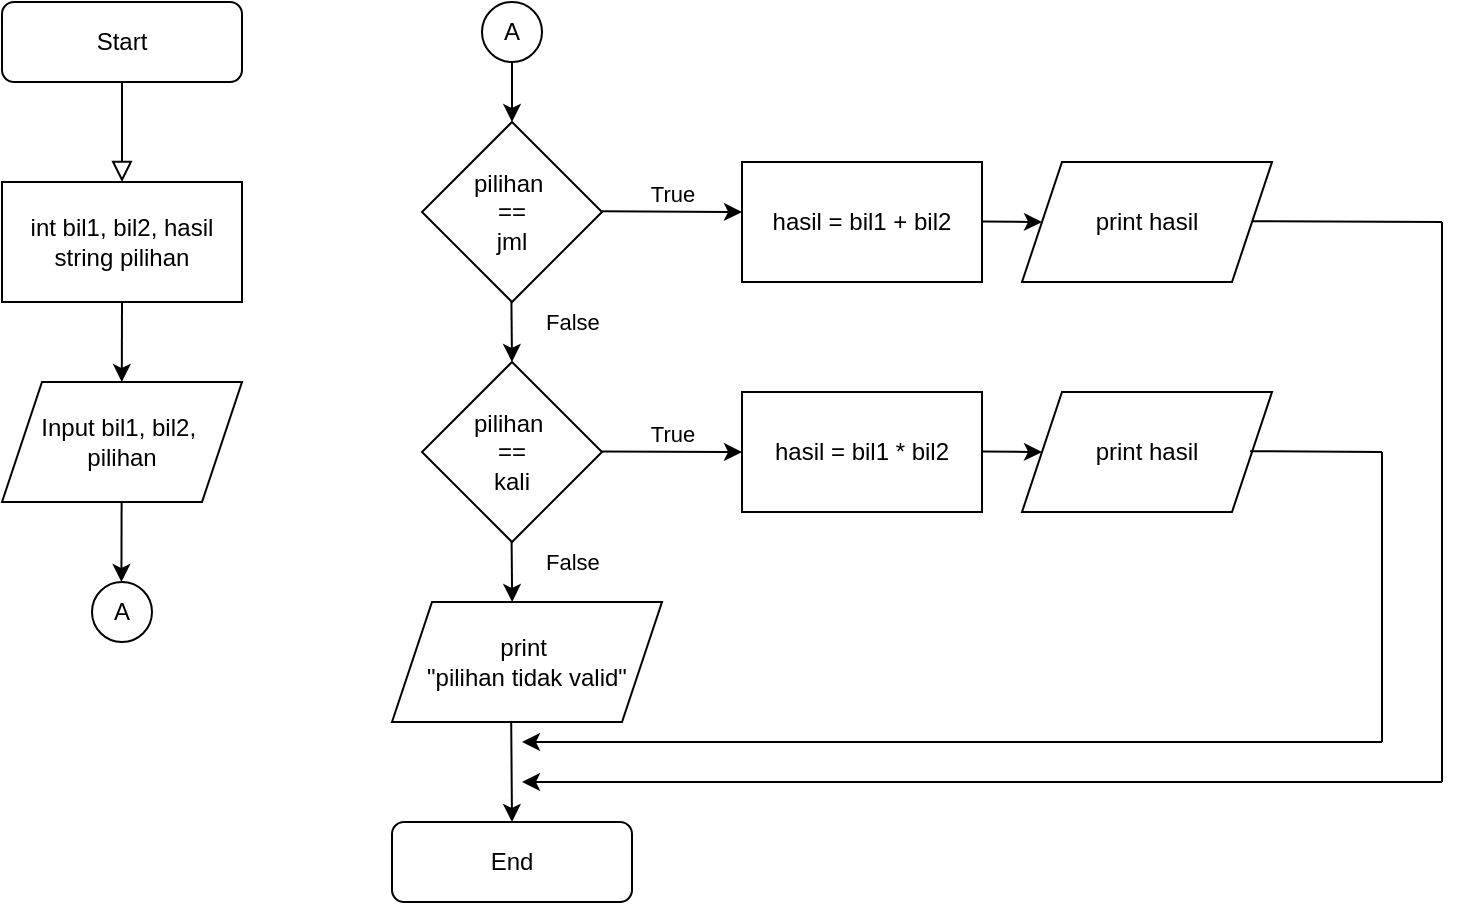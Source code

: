 <mxfile version="15.0.2" type="github">
  <diagram id="C5RBs43oDa-KdzZeNtuy" name="Page-1">
    <mxGraphModel dx="1038" dy="579" grid="1" gridSize="10" guides="1" tooltips="1" connect="1" arrows="1" fold="1" page="1" pageScale="1" pageWidth="827" pageHeight="1169" math="0" shadow="0">
      <root>
        <mxCell id="WIyWlLk6GJQsqaUBKTNV-0" />
        <mxCell id="WIyWlLk6GJQsqaUBKTNV-1" parent="WIyWlLk6GJQsqaUBKTNV-0" />
        <mxCell id="WIyWlLk6GJQsqaUBKTNV-2" value="" style="rounded=0;html=1;jettySize=auto;orthogonalLoop=1;fontSize=11;endArrow=block;endFill=0;endSize=8;strokeWidth=1;shadow=0;labelBackgroundColor=none;edgeStyle=orthogonalEdgeStyle;" parent="WIyWlLk6GJQsqaUBKTNV-1" source="WIyWlLk6GJQsqaUBKTNV-3" edge="1">
          <mxGeometry relative="1" as="geometry">
            <mxPoint x="130" y="130" as="targetPoint" />
          </mxGeometry>
        </mxCell>
        <mxCell id="WIyWlLk6GJQsqaUBKTNV-3" value="Start" style="rounded=1;whiteSpace=wrap;html=1;fontSize=12;glass=0;strokeWidth=1;shadow=0;" parent="WIyWlLk6GJQsqaUBKTNV-1" vertex="1">
          <mxGeometry x="70" y="40" width="120" height="40" as="geometry" />
        </mxCell>
        <mxCell id="vwx4sAJHxTmubtFgnzTb-0" value="int bil1, bil2, hasil&lt;br&gt;string pilihan" style="rounded=0;whiteSpace=wrap;html=1;" parent="WIyWlLk6GJQsqaUBKTNV-1" vertex="1">
          <mxGeometry x="70" y="130" width="120" height="60" as="geometry" />
        </mxCell>
        <mxCell id="vwx4sAJHxTmubtFgnzTb-1" value="Input bil1, bil2,&amp;nbsp;&lt;br&gt;pilihan" style="shape=parallelogram;perimeter=parallelogramPerimeter;whiteSpace=wrap;html=1;fixedSize=1;" parent="WIyWlLk6GJQsqaUBKTNV-1" vertex="1">
          <mxGeometry x="70" y="230" width="120" height="60" as="geometry" />
        </mxCell>
        <mxCell id="vwx4sAJHxTmubtFgnzTb-5" value="" style="endArrow=classic;html=1;" parent="WIyWlLk6GJQsqaUBKTNV-1" edge="1">
          <mxGeometry width="50" height="50" relative="1" as="geometry">
            <mxPoint x="130" y="190" as="sourcePoint" />
            <mxPoint x="129.9" y="230.004" as="targetPoint" />
          </mxGeometry>
        </mxCell>
        <mxCell id="vwx4sAJHxTmubtFgnzTb-7" value="pilihan&amp;nbsp;&lt;br&gt;==&lt;br&gt;jml" style="rhombus;whiteSpace=wrap;html=1;" parent="WIyWlLk6GJQsqaUBKTNV-1" vertex="1">
          <mxGeometry x="280" y="100" width="90" height="90" as="geometry" />
        </mxCell>
        <mxCell id="vwx4sAJHxTmubtFgnzTb-9" value="True" style="endArrow=classic;html=1;labelPosition=center;verticalLabelPosition=top;align=center;verticalAlign=bottom;" parent="WIyWlLk6GJQsqaUBKTNV-1" edge="1">
          <mxGeometry width="50" height="50" relative="1" as="geometry">
            <mxPoint x="370" y="144.58" as="sourcePoint" />
            <mxPoint x="440" y="145" as="targetPoint" />
          </mxGeometry>
        </mxCell>
        <mxCell id="vwx4sAJHxTmubtFgnzTb-10" value="" style="endArrow=classic;html=1;" parent="WIyWlLk6GJQsqaUBKTNV-1" edge="1">
          <mxGeometry width="50" height="50" relative="1" as="geometry">
            <mxPoint x="129.81" y="290" as="sourcePoint" />
            <mxPoint x="129.71" y="330.004" as="targetPoint" />
          </mxGeometry>
        </mxCell>
        <mxCell id="vwx4sAJHxTmubtFgnzTb-12" value="pilihan&amp;nbsp;&lt;br&gt;==&lt;br&gt;kali" style="rhombus;whiteSpace=wrap;html=1;" parent="WIyWlLk6GJQsqaUBKTNV-1" vertex="1">
          <mxGeometry x="280" y="220" width="90" height="90" as="geometry" />
        </mxCell>
        <mxCell id="vwx4sAJHxTmubtFgnzTb-13" value="True" style="endArrow=classic;html=1;labelPosition=center;verticalLabelPosition=top;align=center;verticalAlign=bottom;" parent="WIyWlLk6GJQsqaUBKTNV-1" edge="1">
          <mxGeometry width="50" height="50" relative="1" as="geometry">
            <mxPoint x="370" y="264.8" as="sourcePoint" />
            <mxPoint x="440" y="265" as="targetPoint" />
          </mxGeometry>
        </mxCell>
        <mxCell id="vwx4sAJHxTmubtFgnzTb-14" value="A" style="ellipse;whiteSpace=wrap;html=1;aspect=fixed;" parent="WIyWlLk6GJQsqaUBKTNV-1" vertex="1">
          <mxGeometry x="310" y="40" width="30" height="30" as="geometry" />
        </mxCell>
        <mxCell id="vwx4sAJHxTmubtFgnzTb-15" value="A" style="ellipse;whiteSpace=wrap;html=1;aspect=fixed;" parent="WIyWlLk6GJQsqaUBKTNV-1" vertex="1">
          <mxGeometry x="115" y="330" width="30" height="30" as="geometry" />
        </mxCell>
        <mxCell id="vwx4sAJHxTmubtFgnzTb-21" value="False" style="endArrow=classic;html=1;labelPosition=right;verticalLabelPosition=middle;align=left;verticalAlign=middle;labelBackgroundColor=none;entryX=0.5;entryY=0;entryDx=0;entryDy=0;" parent="WIyWlLk6GJQsqaUBKTNV-1" target="vwx4sAJHxTmubtFgnzTb-12" edge="1">
          <mxGeometry x="-0.324" y="15" width="50" height="50" relative="1" as="geometry">
            <mxPoint x="324.71" y="190" as="sourcePoint" />
            <mxPoint x="325" y="210" as="targetPoint" />
            <mxPoint as="offset" />
          </mxGeometry>
        </mxCell>
        <mxCell id="vwx4sAJHxTmubtFgnzTb-24" value="" style="endArrow=classic;html=1;entryX=0.5;entryY=0;entryDx=0;entryDy=0;" parent="WIyWlLk6GJQsqaUBKTNV-1" source="vwx4sAJHxTmubtFgnzTb-14" target="vwx4sAJHxTmubtFgnzTb-7" edge="1">
          <mxGeometry width="50" height="50" relative="1" as="geometry">
            <mxPoint x="360" y="70" as="sourcePoint" />
            <mxPoint x="320" y="100" as="targetPoint" />
          </mxGeometry>
        </mxCell>
        <mxCell id="vwx4sAJHxTmubtFgnzTb-27" value="hasil = bil1 + bil2" style="rounded=0;whiteSpace=wrap;html=1;" parent="WIyWlLk6GJQsqaUBKTNV-1" vertex="1">
          <mxGeometry x="440" y="120" width="120" height="60" as="geometry" />
        </mxCell>
        <mxCell id="vwx4sAJHxTmubtFgnzTb-28" value="hasil = bil1 * bil2" style="rounded=0;whiteSpace=wrap;html=1;" parent="WIyWlLk6GJQsqaUBKTNV-1" vertex="1">
          <mxGeometry x="440" y="235" width="120" height="60" as="geometry" />
        </mxCell>
        <mxCell id="vwx4sAJHxTmubtFgnzTb-29" value="False" style="endArrow=classic;html=1;labelPosition=right;verticalLabelPosition=middle;align=left;verticalAlign=middle;labelBackgroundColor=none;entryX=0.5;entryY=0;entryDx=0;entryDy=0;" parent="WIyWlLk6GJQsqaUBKTNV-1" edge="1">
          <mxGeometry x="-0.324" y="15" width="50" height="50" relative="1" as="geometry">
            <mxPoint x="324.8" y="310" as="sourcePoint" />
            <mxPoint x="325.09" y="340" as="targetPoint" />
            <mxPoint as="offset" />
          </mxGeometry>
        </mxCell>
        <mxCell id="vwx4sAJHxTmubtFgnzTb-30" value="print&amp;nbsp;&lt;br&gt;&quot;pilihan tidak valid&quot;" style="shape=parallelogram;perimeter=parallelogramPerimeter;whiteSpace=wrap;html=1;fixedSize=1;" parent="WIyWlLk6GJQsqaUBKTNV-1" vertex="1">
          <mxGeometry x="265" y="340" width="135" height="60" as="geometry" />
        </mxCell>
        <mxCell id="vwx4sAJHxTmubtFgnzTb-32" value="End" style="rounded=1;whiteSpace=wrap;html=1;fontSize=12;glass=0;strokeWidth=1;shadow=0;" parent="WIyWlLk6GJQsqaUBKTNV-1" vertex="1">
          <mxGeometry x="265" y="450" width="120" height="40" as="geometry" />
        </mxCell>
        <mxCell id="vwx4sAJHxTmubtFgnzTb-43" value="print hasil" style="shape=parallelogram;perimeter=parallelogramPerimeter;whiteSpace=wrap;html=1;fixedSize=1;" parent="WIyWlLk6GJQsqaUBKTNV-1" vertex="1">
          <mxGeometry x="580" y="120" width="125" height="60" as="geometry" />
        </mxCell>
        <mxCell id="vwx4sAJHxTmubtFgnzTb-44" value="print hasil" style="shape=parallelogram;perimeter=parallelogramPerimeter;whiteSpace=wrap;html=1;fixedSize=1;" parent="WIyWlLk6GJQsqaUBKTNV-1" vertex="1">
          <mxGeometry x="580" y="235" width="125" height="60" as="geometry" />
        </mxCell>
        <mxCell id="vwx4sAJHxTmubtFgnzTb-45" value="" style="endArrow=classic;html=1;labelBackgroundColor=none;" parent="WIyWlLk6GJQsqaUBKTNV-1" edge="1">
          <mxGeometry width="50" height="50" relative="1" as="geometry">
            <mxPoint x="560" y="264.8" as="sourcePoint" />
            <mxPoint x="590" y="265" as="targetPoint" />
          </mxGeometry>
        </mxCell>
        <mxCell id="vwx4sAJHxTmubtFgnzTb-46" value="" style="endArrow=classic;html=1;labelBackgroundColor=none;" parent="WIyWlLk6GJQsqaUBKTNV-1" edge="1">
          <mxGeometry width="50" height="50" relative="1" as="geometry">
            <mxPoint x="560" y="149.8" as="sourcePoint" />
            <mxPoint x="590" y="150" as="targetPoint" />
          </mxGeometry>
        </mxCell>
        <mxCell id="vwx4sAJHxTmubtFgnzTb-47" value="" style="endArrow=none;html=1;labelBackgroundColor=none;" parent="WIyWlLk6GJQsqaUBKTNV-1" edge="1">
          <mxGeometry width="50" height="50" relative="1" as="geometry">
            <mxPoint x="694" y="264.58" as="sourcePoint" />
            <mxPoint x="760" y="265" as="targetPoint" />
          </mxGeometry>
        </mxCell>
        <mxCell id="vwx4sAJHxTmubtFgnzTb-48" value="" style="endArrow=none;html=1;labelBackgroundColor=none;" parent="WIyWlLk6GJQsqaUBKTNV-1" edge="1">
          <mxGeometry width="50" height="50" relative="1" as="geometry">
            <mxPoint x="695" y="149.58" as="sourcePoint" />
            <mxPoint x="790" y="150" as="targetPoint" />
          </mxGeometry>
        </mxCell>
        <mxCell id="vwx4sAJHxTmubtFgnzTb-49" value="" style="endArrow=classic;html=1;entryX=0.5;entryY=0;entryDx=0;entryDy=0;" parent="WIyWlLk6GJQsqaUBKTNV-1" target="vwx4sAJHxTmubtFgnzTb-32" edge="1">
          <mxGeometry width="50" height="50" relative="1" as="geometry">
            <mxPoint x="324.6" y="400" as="sourcePoint" />
            <mxPoint x="324.5" y="440.004" as="targetPoint" />
          </mxGeometry>
        </mxCell>
        <mxCell id="vwx4sAJHxTmubtFgnzTb-51" value="" style="endArrow=none;html=1;labelBackgroundColor=none;" parent="WIyWlLk6GJQsqaUBKTNV-1" edge="1">
          <mxGeometry width="50" height="50" relative="1" as="geometry">
            <mxPoint x="760" y="410" as="sourcePoint" />
            <mxPoint x="760" y="265" as="targetPoint" />
          </mxGeometry>
        </mxCell>
        <mxCell id="vwx4sAJHxTmubtFgnzTb-52" value="" style="endArrow=none;html=1;labelBackgroundColor=none;" parent="WIyWlLk6GJQsqaUBKTNV-1" edge="1">
          <mxGeometry width="50" height="50" relative="1" as="geometry">
            <mxPoint x="790" y="430" as="sourcePoint" />
            <mxPoint x="790" y="150" as="targetPoint" />
          </mxGeometry>
        </mxCell>
        <mxCell id="vwx4sAJHxTmubtFgnzTb-53" value="" style="endArrow=classic;html=1;labelBackgroundColor=none;" parent="WIyWlLk6GJQsqaUBKTNV-1" edge="1">
          <mxGeometry width="50" height="50" relative="1" as="geometry">
            <mxPoint x="760" y="410" as="sourcePoint" />
            <mxPoint x="330" y="410" as="targetPoint" />
          </mxGeometry>
        </mxCell>
        <mxCell id="vwx4sAJHxTmubtFgnzTb-54" value="" style="endArrow=classic;html=1;labelBackgroundColor=none;" parent="WIyWlLk6GJQsqaUBKTNV-1" edge="1">
          <mxGeometry width="50" height="50" relative="1" as="geometry">
            <mxPoint x="790" y="430" as="sourcePoint" />
            <mxPoint x="330" y="430" as="targetPoint" />
          </mxGeometry>
        </mxCell>
      </root>
    </mxGraphModel>
  </diagram>
</mxfile>
